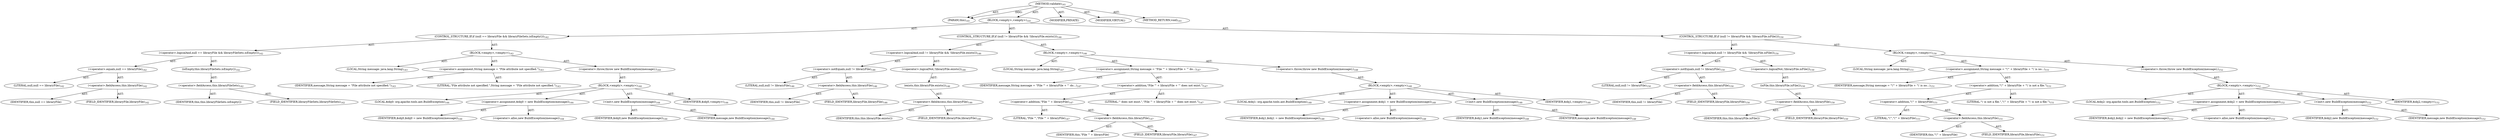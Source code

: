 digraph "validate" {  
"111669149699" [label = <(METHOD,validate)<SUB>141</SUB>> ]
"115964116997" [label = <(PARAM,this)<SUB>141</SUB>> ]
"25769803783" [label = <(BLOCK,&lt;empty&gt;,&lt;empty&gt;)<SUB>141</SUB>> ]
"47244640260" [label = <(CONTROL_STRUCTURE,IF,if (null == libraryFile &amp;&amp; libraryFileSets.isEmpty()))<SUB>142</SUB>> ]
"30064771108" [label = <(&lt;operator&gt;.logicalAnd,null == libraryFile &amp;&amp; libraryFileSets.isEmpty())<SUB>142</SUB>> ]
"30064771109" [label = <(&lt;operator&gt;.equals,null == libraryFile)<SUB>142</SUB>> ]
"90194313217" [label = <(LITERAL,null,null == libraryFile)<SUB>142</SUB>> ]
"30064771110" [label = <(&lt;operator&gt;.fieldAccess,this.libraryFile)<SUB>142</SUB>> ]
"68719476769" [label = <(IDENTIFIER,this,null == libraryFile)> ]
"55834574854" [label = <(FIELD_IDENTIFIER,libraryFile,libraryFile)<SUB>142</SUB>> ]
"30064771111" [label = <(isEmpty,this.libraryFileSets.isEmpty())<SUB>142</SUB>> ]
"30064771112" [label = <(&lt;operator&gt;.fieldAccess,this.libraryFileSets)<SUB>142</SUB>> ]
"68719476770" [label = <(IDENTIFIER,this,this.libraryFileSets.isEmpty())> ]
"55834574855" [label = <(FIELD_IDENTIFIER,libraryFileSets,libraryFileSets)<SUB>142</SUB>> ]
"25769803784" [label = <(BLOCK,&lt;empty&gt;,&lt;empty&gt;)<SUB>142</SUB>> ]
"94489280520" [label = <(LOCAL,String message: java.lang.String)<SUB>143</SUB>> ]
"30064771113" [label = <(&lt;operator&gt;.assignment,String message = &quot;File attribute not specified.&quot;)<SUB>143</SUB>> ]
"68719476771" [label = <(IDENTIFIER,message,String message = &quot;File attribute not specified.&quot;)<SUB>143</SUB>> ]
"90194313218" [label = <(LITERAL,&quot;File attribute not specified.&quot;,String message = &quot;File attribute not specified.&quot;)<SUB>143</SUB>> ]
"30064771114" [label = <(&lt;operator&gt;.throw,throw new BuildException(message);)<SUB>144</SUB>> ]
"25769803785" [label = <(BLOCK,&lt;empty&gt;,&lt;empty&gt;)<SUB>144</SUB>> ]
"94489280521" [label = <(LOCAL,$obj0: org.apache.tools.ant.BuildException)<SUB>144</SUB>> ]
"30064771115" [label = <(&lt;operator&gt;.assignment,$obj0 = new BuildException(message))<SUB>144</SUB>> ]
"68719476772" [label = <(IDENTIFIER,$obj0,$obj0 = new BuildException(message))<SUB>144</SUB>> ]
"30064771116" [label = <(&lt;operator&gt;.alloc,new BuildException(message))<SUB>144</SUB>> ]
"30064771117" [label = <(&lt;init&gt;,new BuildException(message))<SUB>144</SUB>> ]
"68719476773" [label = <(IDENTIFIER,$obj0,new BuildException(message))<SUB>144</SUB>> ]
"68719476774" [label = <(IDENTIFIER,message,new BuildException(message))<SUB>144</SUB>> ]
"68719476775" [label = <(IDENTIFIER,$obj0,&lt;empty&gt;)<SUB>144</SUB>> ]
"47244640261" [label = <(CONTROL_STRUCTURE,IF,if (null != libraryFile &amp;&amp; !libraryFile.exists()))<SUB>146</SUB>> ]
"30064771118" [label = <(&lt;operator&gt;.logicalAnd,null != libraryFile &amp;&amp; !libraryFile.exists())<SUB>146</SUB>> ]
"30064771119" [label = <(&lt;operator&gt;.notEquals,null != libraryFile)<SUB>146</SUB>> ]
"90194313219" [label = <(LITERAL,null,null != libraryFile)<SUB>146</SUB>> ]
"30064771120" [label = <(&lt;operator&gt;.fieldAccess,this.libraryFile)<SUB>146</SUB>> ]
"68719476776" [label = <(IDENTIFIER,this,null != libraryFile)> ]
"55834574856" [label = <(FIELD_IDENTIFIER,libraryFile,libraryFile)<SUB>146</SUB>> ]
"30064771121" [label = <(&lt;operator&gt;.logicalNot,!libraryFile.exists())<SUB>146</SUB>> ]
"30064771122" [label = <(exists,this.libraryFile.exists())<SUB>146</SUB>> ]
"30064771123" [label = <(&lt;operator&gt;.fieldAccess,this.libraryFile)<SUB>146</SUB>> ]
"68719476777" [label = <(IDENTIFIER,this,this.libraryFile.exists())> ]
"55834574857" [label = <(FIELD_IDENTIFIER,libraryFile,libraryFile)<SUB>146</SUB>> ]
"25769803786" [label = <(BLOCK,&lt;empty&gt;,&lt;empty&gt;)<SUB>146</SUB>> ]
"94489280522" [label = <(LOCAL,String message: java.lang.String)<SUB>147</SUB>> ]
"30064771124" [label = <(&lt;operator&gt;.assignment,String message = &quot;File '&quot; + libraryFile + &quot;' do...)<SUB>147</SUB>> ]
"68719476778" [label = <(IDENTIFIER,message,String message = &quot;File '&quot; + libraryFile + &quot;' do...)<SUB>147</SUB>> ]
"30064771125" [label = <(&lt;operator&gt;.addition,&quot;File '&quot; + libraryFile + &quot;' does not exist.&quot;)<SUB>147</SUB>> ]
"30064771126" [label = <(&lt;operator&gt;.addition,&quot;File '&quot; + libraryFile)<SUB>147</SUB>> ]
"90194313220" [label = <(LITERAL,&quot;File '&quot;,&quot;File '&quot; + libraryFile)<SUB>147</SUB>> ]
"30064771127" [label = <(&lt;operator&gt;.fieldAccess,this.libraryFile)<SUB>147</SUB>> ]
"68719476779" [label = <(IDENTIFIER,this,&quot;File '&quot; + libraryFile)> ]
"55834574858" [label = <(FIELD_IDENTIFIER,libraryFile,libraryFile)<SUB>147</SUB>> ]
"90194313221" [label = <(LITERAL,&quot;' does not exist.&quot;,&quot;File '&quot; + libraryFile + &quot;' does not exist.&quot;)<SUB>147</SUB>> ]
"30064771128" [label = <(&lt;operator&gt;.throw,throw new BuildException(message);)<SUB>148</SUB>> ]
"25769803787" [label = <(BLOCK,&lt;empty&gt;,&lt;empty&gt;)<SUB>148</SUB>> ]
"94489280523" [label = <(LOCAL,$obj1: org.apache.tools.ant.BuildException)<SUB>148</SUB>> ]
"30064771129" [label = <(&lt;operator&gt;.assignment,$obj1 = new BuildException(message))<SUB>148</SUB>> ]
"68719476780" [label = <(IDENTIFIER,$obj1,$obj1 = new BuildException(message))<SUB>148</SUB>> ]
"30064771130" [label = <(&lt;operator&gt;.alloc,new BuildException(message))<SUB>148</SUB>> ]
"30064771131" [label = <(&lt;init&gt;,new BuildException(message))<SUB>148</SUB>> ]
"68719476781" [label = <(IDENTIFIER,$obj1,new BuildException(message))<SUB>148</SUB>> ]
"68719476782" [label = <(IDENTIFIER,message,new BuildException(message))<SUB>148</SUB>> ]
"68719476783" [label = <(IDENTIFIER,$obj1,&lt;empty&gt;)<SUB>148</SUB>> ]
"47244640262" [label = <(CONTROL_STRUCTURE,IF,if (null != libraryFile &amp;&amp; !libraryFile.isFile()))<SUB>150</SUB>> ]
"30064771132" [label = <(&lt;operator&gt;.logicalAnd,null != libraryFile &amp;&amp; !libraryFile.isFile())<SUB>150</SUB>> ]
"30064771133" [label = <(&lt;operator&gt;.notEquals,null != libraryFile)<SUB>150</SUB>> ]
"90194313222" [label = <(LITERAL,null,null != libraryFile)<SUB>150</SUB>> ]
"30064771134" [label = <(&lt;operator&gt;.fieldAccess,this.libraryFile)<SUB>150</SUB>> ]
"68719476784" [label = <(IDENTIFIER,this,null != libraryFile)> ]
"55834574859" [label = <(FIELD_IDENTIFIER,libraryFile,libraryFile)<SUB>150</SUB>> ]
"30064771135" [label = <(&lt;operator&gt;.logicalNot,!libraryFile.isFile())<SUB>150</SUB>> ]
"30064771136" [label = <(isFile,this.libraryFile.isFile())<SUB>150</SUB>> ]
"30064771137" [label = <(&lt;operator&gt;.fieldAccess,this.libraryFile)<SUB>150</SUB>> ]
"68719476785" [label = <(IDENTIFIER,this,this.libraryFile.isFile())> ]
"55834574860" [label = <(FIELD_IDENTIFIER,libraryFile,libraryFile)<SUB>150</SUB>> ]
"25769803788" [label = <(BLOCK,&lt;empty&gt;,&lt;empty&gt;)<SUB>150</SUB>> ]
"94489280524" [label = <(LOCAL,String message: java.lang.String)<SUB>151</SUB>> ]
"30064771138" [label = <(&lt;operator&gt;.assignment,String message = &quot;\'&quot; + libraryFile + &quot;\' is no...)<SUB>151</SUB>> ]
"68719476786" [label = <(IDENTIFIER,message,String message = &quot;\'&quot; + libraryFile + &quot;\' is no...)<SUB>151</SUB>> ]
"30064771139" [label = <(&lt;operator&gt;.addition,&quot;\'&quot; + libraryFile + &quot;\' is not a file.&quot;)<SUB>151</SUB>> ]
"30064771140" [label = <(&lt;operator&gt;.addition,&quot;\'&quot; + libraryFile)<SUB>151</SUB>> ]
"90194313223" [label = <(LITERAL,&quot;\'&quot;,&quot;\'&quot; + libraryFile)<SUB>151</SUB>> ]
"30064771141" [label = <(&lt;operator&gt;.fieldAccess,this.libraryFile)<SUB>151</SUB>> ]
"68719476787" [label = <(IDENTIFIER,this,&quot;\'&quot; + libraryFile)> ]
"55834574861" [label = <(FIELD_IDENTIFIER,libraryFile,libraryFile)<SUB>151</SUB>> ]
"90194313224" [label = <(LITERAL,&quot;\' is not a file.&quot;,&quot;\'&quot; + libraryFile + &quot;\' is not a file.&quot;)<SUB>151</SUB>> ]
"30064771142" [label = <(&lt;operator&gt;.throw,throw new BuildException(message);)<SUB>152</SUB>> ]
"25769803789" [label = <(BLOCK,&lt;empty&gt;,&lt;empty&gt;)<SUB>152</SUB>> ]
"94489280525" [label = <(LOCAL,$obj2: org.apache.tools.ant.BuildException)<SUB>152</SUB>> ]
"30064771143" [label = <(&lt;operator&gt;.assignment,$obj2 = new BuildException(message))<SUB>152</SUB>> ]
"68719476788" [label = <(IDENTIFIER,$obj2,$obj2 = new BuildException(message))<SUB>152</SUB>> ]
"30064771144" [label = <(&lt;operator&gt;.alloc,new BuildException(message))<SUB>152</SUB>> ]
"30064771145" [label = <(&lt;init&gt;,new BuildException(message))<SUB>152</SUB>> ]
"68719476789" [label = <(IDENTIFIER,$obj2,new BuildException(message))<SUB>152</SUB>> ]
"68719476790" [label = <(IDENTIFIER,message,new BuildException(message))<SUB>152</SUB>> ]
"68719476791" [label = <(IDENTIFIER,$obj2,&lt;empty&gt;)<SUB>152</SUB>> ]
"133143986184" [label = <(MODIFIER,PRIVATE)> ]
"133143986185" [label = <(MODIFIER,VIRTUAL)> ]
"128849018883" [label = <(METHOD_RETURN,void)<SUB>141</SUB>> ]
  "111669149699" -> "115964116997"  [ label = "AST: "] 
  "111669149699" -> "25769803783"  [ label = "AST: "] 
  "111669149699" -> "133143986184"  [ label = "AST: "] 
  "111669149699" -> "133143986185"  [ label = "AST: "] 
  "111669149699" -> "128849018883"  [ label = "AST: "] 
  "25769803783" -> "47244640260"  [ label = "AST: "] 
  "25769803783" -> "47244640261"  [ label = "AST: "] 
  "25769803783" -> "47244640262"  [ label = "AST: "] 
  "47244640260" -> "30064771108"  [ label = "AST: "] 
  "47244640260" -> "25769803784"  [ label = "AST: "] 
  "30064771108" -> "30064771109"  [ label = "AST: "] 
  "30064771108" -> "30064771111"  [ label = "AST: "] 
  "30064771109" -> "90194313217"  [ label = "AST: "] 
  "30064771109" -> "30064771110"  [ label = "AST: "] 
  "30064771110" -> "68719476769"  [ label = "AST: "] 
  "30064771110" -> "55834574854"  [ label = "AST: "] 
  "30064771111" -> "30064771112"  [ label = "AST: "] 
  "30064771112" -> "68719476770"  [ label = "AST: "] 
  "30064771112" -> "55834574855"  [ label = "AST: "] 
  "25769803784" -> "94489280520"  [ label = "AST: "] 
  "25769803784" -> "30064771113"  [ label = "AST: "] 
  "25769803784" -> "30064771114"  [ label = "AST: "] 
  "30064771113" -> "68719476771"  [ label = "AST: "] 
  "30064771113" -> "90194313218"  [ label = "AST: "] 
  "30064771114" -> "25769803785"  [ label = "AST: "] 
  "25769803785" -> "94489280521"  [ label = "AST: "] 
  "25769803785" -> "30064771115"  [ label = "AST: "] 
  "25769803785" -> "30064771117"  [ label = "AST: "] 
  "25769803785" -> "68719476775"  [ label = "AST: "] 
  "30064771115" -> "68719476772"  [ label = "AST: "] 
  "30064771115" -> "30064771116"  [ label = "AST: "] 
  "30064771117" -> "68719476773"  [ label = "AST: "] 
  "30064771117" -> "68719476774"  [ label = "AST: "] 
  "47244640261" -> "30064771118"  [ label = "AST: "] 
  "47244640261" -> "25769803786"  [ label = "AST: "] 
  "30064771118" -> "30064771119"  [ label = "AST: "] 
  "30064771118" -> "30064771121"  [ label = "AST: "] 
  "30064771119" -> "90194313219"  [ label = "AST: "] 
  "30064771119" -> "30064771120"  [ label = "AST: "] 
  "30064771120" -> "68719476776"  [ label = "AST: "] 
  "30064771120" -> "55834574856"  [ label = "AST: "] 
  "30064771121" -> "30064771122"  [ label = "AST: "] 
  "30064771122" -> "30064771123"  [ label = "AST: "] 
  "30064771123" -> "68719476777"  [ label = "AST: "] 
  "30064771123" -> "55834574857"  [ label = "AST: "] 
  "25769803786" -> "94489280522"  [ label = "AST: "] 
  "25769803786" -> "30064771124"  [ label = "AST: "] 
  "25769803786" -> "30064771128"  [ label = "AST: "] 
  "30064771124" -> "68719476778"  [ label = "AST: "] 
  "30064771124" -> "30064771125"  [ label = "AST: "] 
  "30064771125" -> "30064771126"  [ label = "AST: "] 
  "30064771125" -> "90194313221"  [ label = "AST: "] 
  "30064771126" -> "90194313220"  [ label = "AST: "] 
  "30064771126" -> "30064771127"  [ label = "AST: "] 
  "30064771127" -> "68719476779"  [ label = "AST: "] 
  "30064771127" -> "55834574858"  [ label = "AST: "] 
  "30064771128" -> "25769803787"  [ label = "AST: "] 
  "25769803787" -> "94489280523"  [ label = "AST: "] 
  "25769803787" -> "30064771129"  [ label = "AST: "] 
  "25769803787" -> "30064771131"  [ label = "AST: "] 
  "25769803787" -> "68719476783"  [ label = "AST: "] 
  "30064771129" -> "68719476780"  [ label = "AST: "] 
  "30064771129" -> "30064771130"  [ label = "AST: "] 
  "30064771131" -> "68719476781"  [ label = "AST: "] 
  "30064771131" -> "68719476782"  [ label = "AST: "] 
  "47244640262" -> "30064771132"  [ label = "AST: "] 
  "47244640262" -> "25769803788"  [ label = "AST: "] 
  "30064771132" -> "30064771133"  [ label = "AST: "] 
  "30064771132" -> "30064771135"  [ label = "AST: "] 
  "30064771133" -> "90194313222"  [ label = "AST: "] 
  "30064771133" -> "30064771134"  [ label = "AST: "] 
  "30064771134" -> "68719476784"  [ label = "AST: "] 
  "30064771134" -> "55834574859"  [ label = "AST: "] 
  "30064771135" -> "30064771136"  [ label = "AST: "] 
  "30064771136" -> "30064771137"  [ label = "AST: "] 
  "30064771137" -> "68719476785"  [ label = "AST: "] 
  "30064771137" -> "55834574860"  [ label = "AST: "] 
  "25769803788" -> "94489280524"  [ label = "AST: "] 
  "25769803788" -> "30064771138"  [ label = "AST: "] 
  "25769803788" -> "30064771142"  [ label = "AST: "] 
  "30064771138" -> "68719476786"  [ label = "AST: "] 
  "30064771138" -> "30064771139"  [ label = "AST: "] 
  "30064771139" -> "30064771140"  [ label = "AST: "] 
  "30064771139" -> "90194313224"  [ label = "AST: "] 
  "30064771140" -> "90194313223"  [ label = "AST: "] 
  "30064771140" -> "30064771141"  [ label = "AST: "] 
  "30064771141" -> "68719476787"  [ label = "AST: "] 
  "30064771141" -> "55834574861"  [ label = "AST: "] 
  "30064771142" -> "25769803789"  [ label = "AST: "] 
  "25769803789" -> "94489280525"  [ label = "AST: "] 
  "25769803789" -> "30064771143"  [ label = "AST: "] 
  "25769803789" -> "30064771145"  [ label = "AST: "] 
  "25769803789" -> "68719476791"  [ label = "AST: "] 
  "30064771143" -> "68719476788"  [ label = "AST: "] 
  "30064771143" -> "30064771144"  [ label = "AST: "] 
  "30064771145" -> "68719476789"  [ label = "AST: "] 
  "30064771145" -> "68719476790"  [ label = "AST: "] 
  "111669149699" -> "115964116997"  [ label = "DDG: "] 
}
